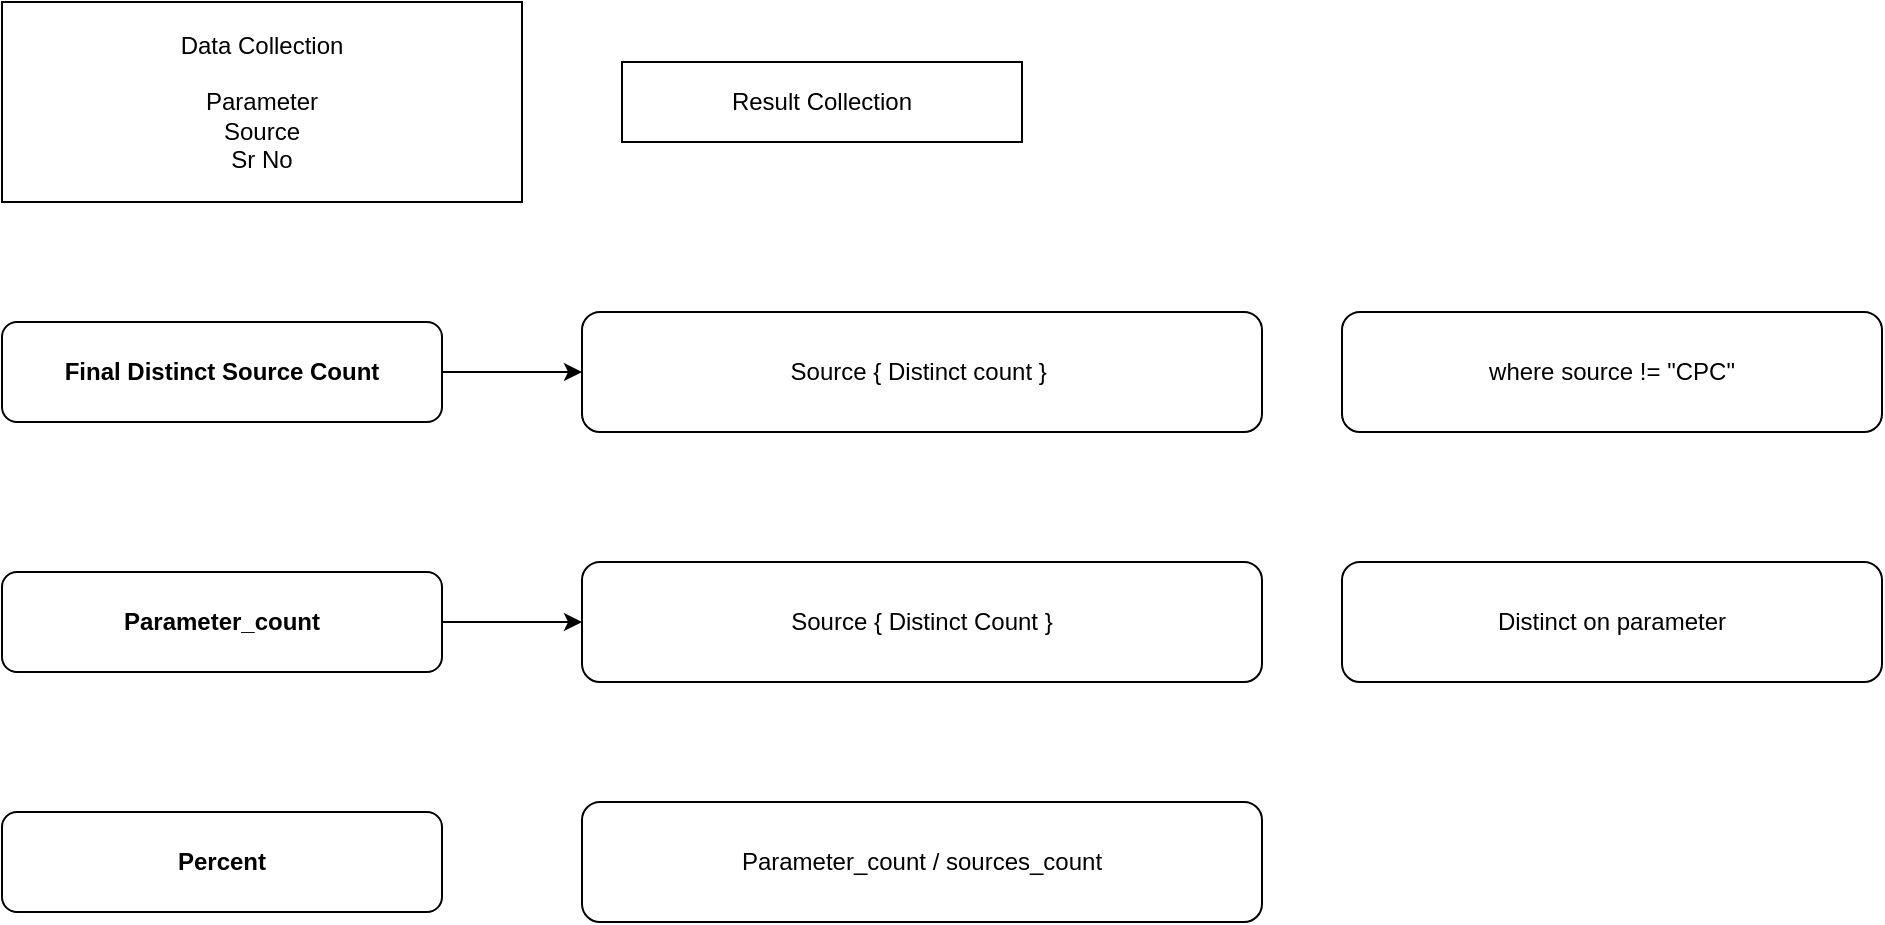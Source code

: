 <mxfile version="20.2.3" type="device"><diagram id="IGfMQbc-Ls3s5ASKUqSl" name="Page-1"><mxGraphModel dx="1384" dy="652" grid="1" gridSize="10" guides="1" tooltips="1" connect="1" arrows="1" fold="1" page="1" pageScale="1" pageWidth="850" pageHeight="1100" math="0" shadow="0"><root><mxCell id="0"/><mxCell id="1" parent="0"/><mxCell id="r96m8TTiFq0_WRGzQSCo-5" value="Data Collection&lt;br&gt;&lt;br&gt;Parameter&lt;br&gt;Source&lt;br&gt;Sr No" style="rounded=0;whiteSpace=wrap;html=1;" vertex="1" parent="1"><mxGeometry x="80" y="35" width="260" height="100" as="geometry"/></mxCell><mxCell id="r96m8TTiFq0_WRGzQSCo-6" value="Result Collection" style="rounded=0;whiteSpace=wrap;html=1;" vertex="1" parent="1"><mxGeometry x="390" y="65" width="200" height="40" as="geometry"/></mxCell><mxCell id="r96m8TTiFq0_WRGzQSCo-12" style="edgeStyle=orthogonalEdgeStyle;rounded=0;orthogonalLoop=1;jettySize=auto;html=1;exitX=1;exitY=0.5;exitDx=0;exitDy=0;entryX=0;entryY=0.5;entryDx=0;entryDy=0;" edge="1" parent="1" source="r96m8TTiFq0_WRGzQSCo-7" target="r96m8TTiFq0_WRGzQSCo-11"><mxGeometry relative="1" as="geometry"/></mxCell><mxCell id="r96m8TTiFq0_WRGzQSCo-7" value="&lt;b&gt;Parameter_count&lt;/b&gt;" style="rounded=1;whiteSpace=wrap;html=1;" vertex="1" parent="1"><mxGeometry x="80" y="320" width="220" height="50" as="geometry"/></mxCell><mxCell id="r96m8TTiFq0_WRGzQSCo-10" style="edgeStyle=orthogonalEdgeStyle;rounded=0;orthogonalLoop=1;jettySize=auto;html=1;exitX=1;exitY=0.5;exitDx=0;exitDy=0;entryX=0;entryY=0.5;entryDx=0;entryDy=0;" edge="1" parent="1" source="r96m8TTiFq0_WRGzQSCo-8" target="r96m8TTiFq0_WRGzQSCo-9"><mxGeometry relative="1" as="geometry"/></mxCell><mxCell id="r96m8TTiFq0_WRGzQSCo-8" value="&lt;b&gt;Final Distinct Source Count&lt;/b&gt;" style="rounded=1;whiteSpace=wrap;html=1;" vertex="1" parent="1"><mxGeometry x="80" y="195" width="220" height="50" as="geometry"/></mxCell><mxCell id="r96m8TTiFq0_WRGzQSCo-9" value="Source { Distinct count }&amp;nbsp;" style="rounded=1;whiteSpace=wrap;html=1;" vertex="1" parent="1"><mxGeometry x="370" y="190" width="340" height="60" as="geometry"/></mxCell><mxCell id="r96m8TTiFq0_WRGzQSCo-11" value="Source { Distinct Count }" style="rounded=1;whiteSpace=wrap;html=1;" vertex="1" parent="1"><mxGeometry x="370" y="315" width="340" height="60" as="geometry"/></mxCell><mxCell id="r96m8TTiFq0_WRGzQSCo-15" value="where source != &quot;CPC&quot;" style="rounded=1;whiteSpace=wrap;html=1;" vertex="1" parent="1"><mxGeometry x="750" y="190" width="270" height="60" as="geometry"/></mxCell><mxCell id="r96m8TTiFq0_WRGzQSCo-16" value="&lt;b&gt;Percent&lt;/b&gt;" style="rounded=1;whiteSpace=wrap;html=1;" vertex="1" parent="1"><mxGeometry x="80" y="440" width="220" height="50" as="geometry"/></mxCell><mxCell id="r96m8TTiFq0_WRGzQSCo-17" value="Parameter_count / sources_count" style="rounded=1;whiteSpace=wrap;html=1;" vertex="1" parent="1"><mxGeometry x="370" y="435" width="340" height="60" as="geometry"/></mxCell><mxCell id="r96m8TTiFq0_WRGzQSCo-18" value="Distinct on parameter" style="rounded=1;whiteSpace=wrap;html=1;" vertex="1" parent="1"><mxGeometry x="750" y="315" width="270" height="60" as="geometry"/></mxCell></root></mxGraphModel></diagram></mxfile>